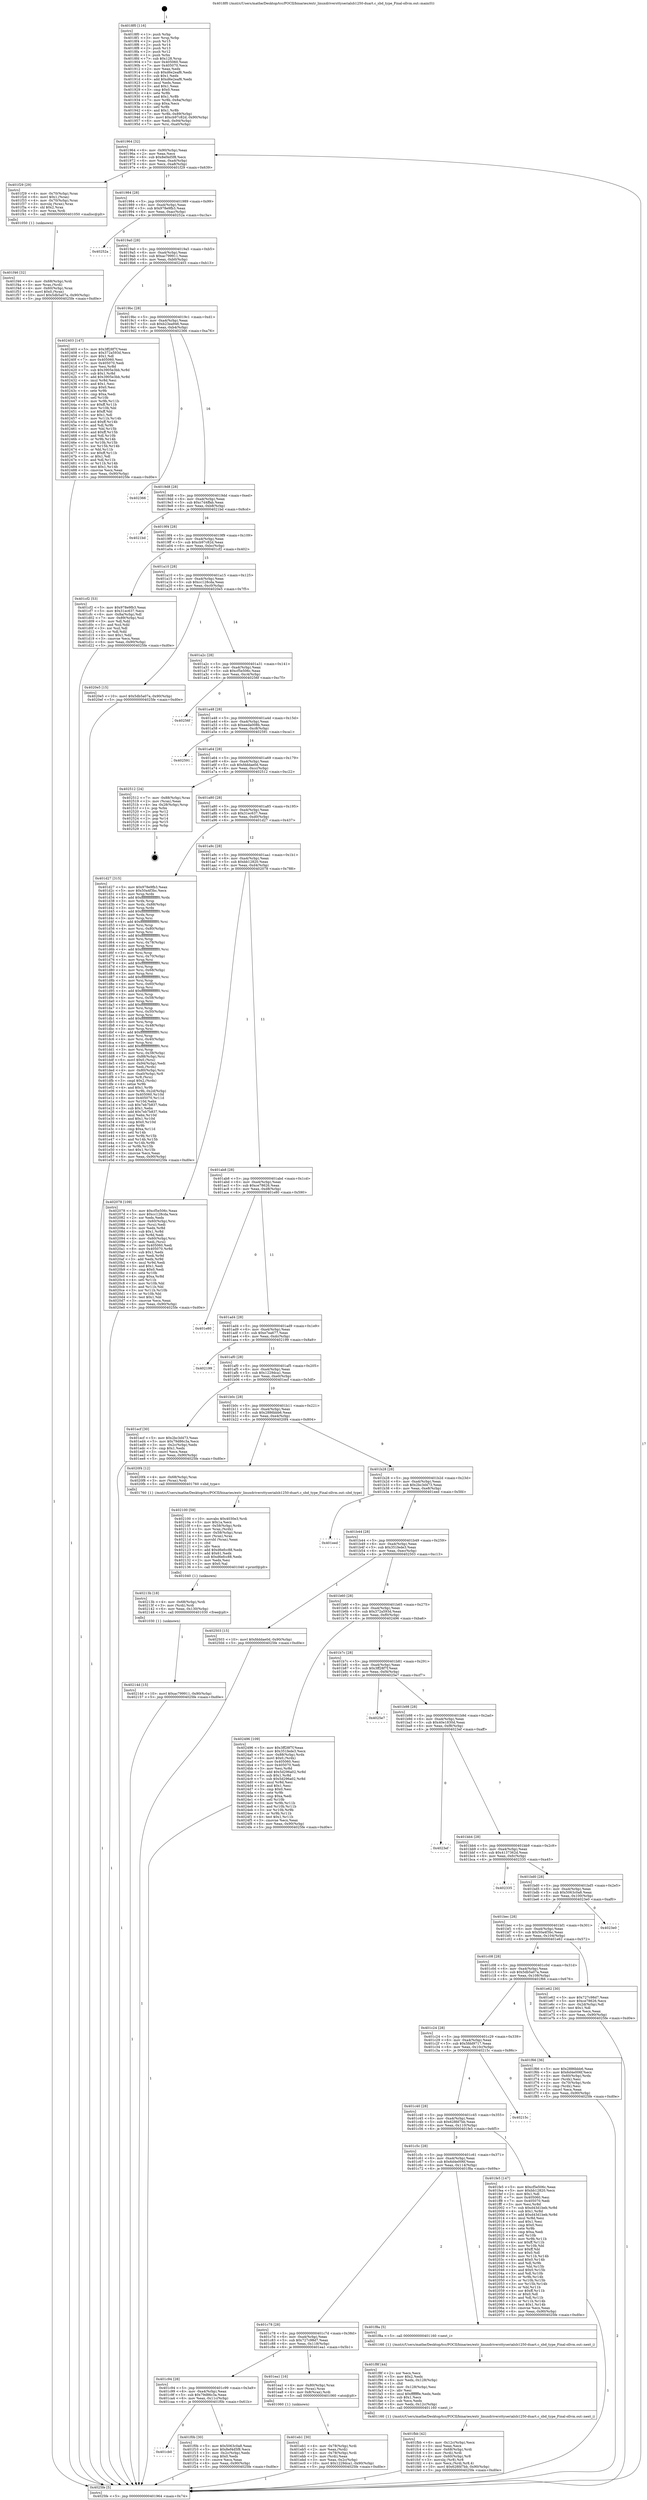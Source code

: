 digraph "0x4018f0" {
  label = "0x4018f0 (/mnt/c/Users/mathe/Desktop/tcc/POCII/binaries/extr_linuxdriversttyserialsb1250-duart.c_sbd_type_Final-ollvm.out::main(0))"
  labelloc = "t"
  node[shape=record]

  Entry [label="",width=0.3,height=0.3,shape=circle,fillcolor=black,style=filled]
  "0x401964" [label="{
     0x401964 [32]\l
     | [instrs]\l
     &nbsp;&nbsp;0x401964 \<+6\>: mov -0x90(%rbp),%eax\l
     &nbsp;&nbsp;0x40196a \<+2\>: mov %eax,%ecx\l
     &nbsp;&nbsp;0x40196c \<+6\>: sub $0x8ef4d5f8,%ecx\l
     &nbsp;&nbsp;0x401972 \<+6\>: mov %eax,-0xa4(%rbp)\l
     &nbsp;&nbsp;0x401978 \<+6\>: mov %ecx,-0xa8(%rbp)\l
     &nbsp;&nbsp;0x40197e \<+6\>: je 0000000000401f29 \<main+0x639\>\l
  }"]
  "0x401f29" [label="{
     0x401f29 [29]\l
     | [instrs]\l
     &nbsp;&nbsp;0x401f29 \<+4\>: mov -0x70(%rbp),%rax\l
     &nbsp;&nbsp;0x401f2d \<+6\>: movl $0x1,(%rax)\l
     &nbsp;&nbsp;0x401f33 \<+4\>: mov -0x70(%rbp),%rax\l
     &nbsp;&nbsp;0x401f37 \<+3\>: movslq (%rax),%rax\l
     &nbsp;&nbsp;0x401f3a \<+4\>: shl $0x2,%rax\l
     &nbsp;&nbsp;0x401f3e \<+3\>: mov %rax,%rdi\l
     &nbsp;&nbsp;0x401f41 \<+5\>: call 0000000000401050 \<malloc@plt\>\l
     | [calls]\l
     &nbsp;&nbsp;0x401050 \{1\} (unknown)\l
  }"]
  "0x401984" [label="{
     0x401984 [28]\l
     | [instrs]\l
     &nbsp;&nbsp;0x401984 \<+5\>: jmp 0000000000401989 \<main+0x99\>\l
     &nbsp;&nbsp;0x401989 \<+6\>: mov -0xa4(%rbp),%eax\l
     &nbsp;&nbsp;0x40198f \<+5\>: sub $0x978e9fb3,%eax\l
     &nbsp;&nbsp;0x401994 \<+6\>: mov %eax,-0xac(%rbp)\l
     &nbsp;&nbsp;0x40199a \<+6\>: je 000000000040252a \<main+0xc3a\>\l
  }"]
  Exit [label="",width=0.3,height=0.3,shape=circle,fillcolor=black,style=filled,peripheries=2]
  "0x40252a" [label="{
     0x40252a\l
  }", style=dashed]
  "0x4019a0" [label="{
     0x4019a0 [28]\l
     | [instrs]\l
     &nbsp;&nbsp;0x4019a0 \<+5\>: jmp 00000000004019a5 \<main+0xb5\>\l
     &nbsp;&nbsp;0x4019a5 \<+6\>: mov -0xa4(%rbp),%eax\l
     &nbsp;&nbsp;0x4019ab \<+5\>: sub $0xac799911,%eax\l
     &nbsp;&nbsp;0x4019b0 \<+6\>: mov %eax,-0xb0(%rbp)\l
     &nbsp;&nbsp;0x4019b6 \<+6\>: je 0000000000402403 \<main+0xb13\>\l
  }"]
  "0x40214d" [label="{
     0x40214d [15]\l
     | [instrs]\l
     &nbsp;&nbsp;0x40214d \<+10\>: movl $0xac799911,-0x90(%rbp)\l
     &nbsp;&nbsp;0x402157 \<+5\>: jmp 00000000004025fe \<main+0xd0e\>\l
  }"]
  "0x402403" [label="{
     0x402403 [147]\l
     | [instrs]\l
     &nbsp;&nbsp;0x402403 \<+5\>: mov $0x3ff28f7f,%eax\l
     &nbsp;&nbsp;0x402408 \<+5\>: mov $0x372a593d,%ecx\l
     &nbsp;&nbsp;0x40240d \<+2\>: mov $0x1,%dl\l
     &nbsp;&nbsp;0x40240f \<+7\>: mov 0x405060,%esi\l
     &nbsp;&nbsp;0x402416 \<+7\>: mov 0x405070,%edi\l
     &nbsp;&nbsp;0x40241d \<+3\>: mov %esi,%r8d\l
     &nbsp;&nbsp;0x402420 \<+7\>: sub $0x3905e3bb,%r8d\l
     &nbsp;&nbsp;0x402427 \<+4\>: sub $0x1,%r8d\l
     &nbsp;&nbsp;0x40242b \<+7\>: add $0x3905e3bb,%r8d\l
     &nbsp;&nbsp;0x402432 \<+4\>: imul %r8d,%esi\l
     &nbsp;&nbsp;0x402436 \<+3\>: and $0x1,%esi\l
     &nbsp;&nbsp;0x402439 \<+3\>: cmp $0x0,%esi\l
     &nbsp;&nbsp;0x40243c \<+4\>: sete %r9b\l
     &nbsp;&nbsp;0x402440 \<+3\>: cmp $0xa,%edi\l
     &nbsp;&nbsp;0x402443 \<+4\>: setl %r10b\l
     &nbsp;&nbsp;0x402447 \<+3\>: mov %r9b,%r11b\l
     &nbsp;&nbsp;0x40244a \<+4\>: xor $0xff,%r11b\l
     &nbsp;&nbsp;0x40244e \<+3\>: mov %r10b,%bl\l
     &nbsp;&nbsp;0x402451 \<+3\>: xor $0xff,%bl\l
     &nbsp;&nbsp;0x402454 \<+3\>: xor $0x1,%dl\l
     &nbsp;&nbsp;0x402457 \<+3\>: mov %r11b,%r14b\l
     &nbsp;&nbsp;0x40245a \<+4\>: and $0xff,%r14b\l
     &nbsp;&nbsp;0x40245e \<+3\>: and %dl,%r9b\l
     &nbsp;&nbsp;0x402461 \<+3\>: mov %bl,%r15b\l
     &nbsp;&nbsp;0x402464 \<+4\>: and $0xff,%r15b\l
     &nbsp;&nbsp;0x402468 \<+3\>: and %dl,%r10b\l
     &nbsp;&nbsp;0x40246b \<+3\>: or %r9b,%r14b\l
     &nbsp;&nbsp;0x40246e \<+3\>: or %r10b,%r15b\l
     &nbsp;&nbsp;0x402471 \<+3\>: xor %r15b,%r14b\l
     &nbsp;&nbsp;0x402474 \<+3\>: or %bl,%r11b\l
     &nbsp;&nbsp;0x402477 \<+4\>: xor $0xff,%r11b\l
     &nbsp;&nbsp;0x40247b \<+3\>: or $0x1,%dl\l
     &nbsp;&nbsp;0x40247e \<+3\>: and %dl,%r11b\l
     &nbsp;&nbsp;0x402481 \<+3\>: or %r11b,%r14b\l
     &nbsp;&nbsp;0x402484 \<+4\>: test $0x1,%r14b\l
     &nbsp;&nbsp;0x402488 \<+3\>: cmovne %ecx,%eax\l
     &nbsp;&nbsp;0x40248b \<+6\>: mov %eax,-0x90(%rbp)\l
     &nbsp;&nbsp;0x402491 \<+5\>: jmp 00000000004025fe \<main+0xd0e\>\l
  }"]
  "0x4019bc" [label="{
     0x4019bc [28]\l
     | [instrs]\l
     &nbsp;&nbsp;0x4019bc \<+5\>: jmp 00000000004019c1 \<main+0xd1\>\l
     &nbsp;&nbsp;0x4019c1 \<+6\>: mov -0xa4(%rbp),%eax\l
     &nbsp;&nbsp;0x4019c7 \<+5\>: sub $0xb23ea946,%eax\l
     &nbsp;&nbsp;0x4019cc \<+6\>: mov %eax,-0xb4(%rbp)\l
     &nbsp;&nbsp;0x4019d2 \<+6\>: je 0000000000402366 \<main+0xa76\>\l
  }"]
  "0x40213b" [label="{
     0x40213b [18]\l
     | [instrs]\l
     &nbsp;&nbsp;0x40213b \<+4\>: mov -0x68(%rbp),%rdi\l
     &nbsp;&nbsp;0x40213f \<+3\>: mov (%rdi),%rdi\l
     &nbsp;&nbsp;0x402142 \<+6\>: mov %eax,-0x130(%rbp)\l
     &nbsp;&nbsp;0x402148 \<+5\>: call 0000000000401030 \<free@plt\>\l
     | [calls]\l
     &nbsp;&nbsp;0x401030 \{1\} (unknown)\l
  }"]
  "0x402366" [label="{
     0x402366\l
  }", style=dashed]
  "0x4019d8" [label="{
     0x4019d8 [28]\l
     | [instrs]\l
     &nbsp;&nbsp;0x4019d8 \<+5\>: jmp 00000000004019dd \<main+0xed\>\l
     &nbsp;&nbsp;0x4019dd \<+6\>: mov -0xa4(%rbp),%eax\l
     &nbsp;&nbsp;0x4019e3 \<+5\>: sub $0xc7d4ffab,%eax\l
     &nbsp;&nbsp;0x4019e8 \<+6\>: mov %eax,-0xb8(%rbp)\l
     &nbsp;&nbsp;0x4019ee \<+6\>: je 00000000004021bd \<main+0x8cd\>\l
  }"]
  "0x402100" [label="{
     0x402100 [59]\l
     | [instrs]\l
     &nbsp;&nbsp;0x402100 \<+10\>: movabs $0x4030e3,%rdi\l
     &nbsp;&nbsp;0x40210a \<+5\>: mov $0x1a,%ecx\l
     &nbsp;&nbsp;0x40210f \<+4\>: mov -0x58(%rbp),%rdx\l
     &nbsp;&nbsp;0x402113 \<+3\>: mov %rax,(%rdx)\l
     &nbsp;&nbsp;0x402116 \<+4\>: mov -0x58(%rbp),%rax\l
     &nbsp;&nbsp;0x40211a \<+3\>: mov (%rax),%rax\l
     &nbsp;&nbsp;0x40211d \<+3\>: movsbl (%rax),%eax\l
     &nbsp;&nbsp;0x402120 \<+1\>: cltd\l
     &nbsp;&nbsp;0x402121 \<+2\>: idiv %ecx\l
     &nbsp;&nbsp;0x402123 \<+6\>: add $0xd6efcc88,%edx\l
     &nbsp;&nbsp;0x402129 \<+3\>: add $0x61,%edx\l
     &nbsp;&nbsp;0x40212c \<+6\>: sub $0xd6efcc88,%edx\l
     &nbsp;&nbsp;0x402132 \<+2\>: mov %edx,%esi\l
     &nbsp;&nbsp;0x402134 \<+2\>: mov $0x0,%al\l
     &nbsp;&nbsp;0x402136 \<+5\>: call 0000000000401040 \<printf@plt\>\l
     | [calls]\l
     &nbsp;&nbsp;0x401040 \{1\} (unknown)\l
  }"]
  "0x4021bd" [label="{
     0x4021bd\l
  }", style=dashed]
  "0x4019f4" [label="{
     0x4019f4 [28]\l
     | [instrs]\l
     &nbsp;&nbsp;0x4019f4 \<+5\>: jmp 00000000004019f9 \<main+0x109\>\l
     &nbsp;&nbsp;0x4019f9 \<+6\>: mov -0xa4(%rbp),%eax\l
     &nbsp;&nbsp;0x4019ff \<+5\>: sub $0xcb97c82d,%eax\l
     &nbsp;&nbsp;0x401a04 \<+6\>: mov %eax,-0xbc(%rbp)\l
     &nbsp;&nbsp;0x401a0a \<+6\>: je 0000000000401cf2 \<main+0x402\>\l
  }"]
  "0x401fbb" [label="{
     0x401fbb [42]\l
     | [instrs]\l
     &nbsp;&nbsp;0x401fbb \<+6\>: mov -0x12c(%rbp),%ecx\l
     &nbsp;&nbsp;0x401fc1 \<+3\>: imul %eax,%ecx\l
     &nbsp;&nbsp;0x401fc4 \<+4\>: mov -0x68(%rbp),%rdi\l
     &nbsp;&nbsp;0x401fc8 \<+3\>: mov (%rdi),%rdi\l
     &nbsp;&nbsp;0x401fcb \<+4\>: mov -0x60(%rbp),%r8\l
     &nbsp;&nbsp;0x401fcf \<+3\>: movslq (%r8),%r8\l
     &nbsp;&nbsp;0x401fd2 \<+4\>: mov %ecx,(%rdi,%r8,4)\l
     &nbsp;&nbsp;0x401fd6 \<+10\>: movl $0x628fd7bb,-0x90(%rbp)\l
     &nbsp;&nbsp;0x401fe0 \<+5\>: jmp 00000000004025fe \<main+0xd0e\>\l
  }"]
  "0x401cf2" [label="{
     0x401cf2 [53]\l
     | [instrs]\l
     &nbsp;&nbsp;0x401cf2 \<+5\>: mov $0x978e9fb3,%eax\l
     &nbsp;&nbsp;0x401cf7 \<+5\>: mov $0x31ec637,%ecx\l
     &nbsp;&nbsp;0x401cfc \<+6\>: mov -0x8a(%rbp),%dl\l
     &nbsp;&nbsp;0x401d02 \<+7\>: mov -0x89(%rbp),%sil\l
     &nbsp;&nbsp;0x401d09 \<+3\>: mov %dl,%dil\l
     &nbsp;&nbsp;0x401d0c \<+3\>: and %sil,%dil\l
     &nbsp;&nbsp;0x401d0f \<+3\>: xor %sil,%dl\l
     &nbsp;&nbsp;0x401d12 \<+3\>: or %dl,%dil\l
     &nbsp;&nbsp;0x401d15 \<+4\>: test $0x1,%dil\l
     &nbsp;&nbsp;0x401d19 \<+3\>: cmovne %ecx,%eax\l
     &nbsp;&nbsp;0x401d1c \<+6\>: mov %eax,-0x90(%rbp)\l
     &nbsp;&nbsp;0x401d22 \<+5\>: jmp 00000000004025fe \<main+0xd0e\>\l
  }"]
  "0x401a10" [label="{
     0x401a10 [28]\l
     | [instrs]\l
     &nbsp;&nbsp;0x401a10 \<+5\>: jmp 0000000000401a15 \<main+0x125\>\l
     &nbsp;&nbsp;0x401a15 \<+6\>: mov -0xa4(%rbp),%eax\l
     &nbsp;&nbsp;0x401a1b \<+5\>: sub $0xcc128cda,%eax\l
     &nbsp;&nbsp;0x401a20 \<+6\>: mov %eax,-0xc0(%rbp)\l
     &nbsp;&nbsp;0x401a26 \<+6\>: je 00000000004020e5 \<main+0x7f5\>\l
  }"]
  "0x4025fe" [label="{
     0x4025fe [5]\l
     | [instrs]\l
     &nbsp;&nbsp;0x4025fe \<+5\>: jmp 0000000000401964 \<main+0x74\>\l
  }"]
  "0x4018f0" [label="{
     0x4018f0 [116]\l
     | [instrs]\l
     &nbsp;&nbsp;0x4018f0 \<+1\>: push %rbp\l
     &nbsp;&nbsp;0x4018f1 \<+3\>: mov %rsp,%rbp\l
     &nbsp;&nbsp;0x4018f4 \<+2\>: push %r15\l
     &nbsp;&nbsp;0x4018f6 \<+2\>: push %r14\l
     &nbsp;&nbsp;0x4018f8 \<+2\>: push %r13\l
     &nbsp;&nbsp;0x4018fa \<+2\>: push %r12\l
     &nbsp;&nbsp;0x4018fc \<+1\>: push %rbx\l
     &nbsp;&nbsp;0x4018fd \<+7\>: sub $0x128,%rsp\l
     &nbsp;&nbsp;0x401904 \<+7\>: mov 0x405060,%eax\l
     &nbsp;&nbsp;0x40190b \<+7\>: mov 0x405070,%ecx\l
     &nbsp;&nbsp;0x401912 \<+2\>: mov %eax,%edx\l
     &nbsp;&nbsp;0x401914 \<+6\>: sub $0xd6e2eaf6,%edx\l
     &nbsp;&nbsp;0x40191a \<+3\>: sub $0x1,%edx\l
     &nbsp;&nbsp;0x40191d \<+6\>: add $0xd6e2eaf6,%edx\l
     &nbsp;&nbsp;0x401923 \<+3\>: imul %edx,%eax\l
     &nbsp;&nbsp;0x401926 \<+3\>: and $0x1,%eax\l
     &nbsp;&nbsp;0x401929 \<+3\>: cmp $0x0,%eax\l
     &nbsp;&nbsp;0x40192c \<+4\>: sete %r8b\l
     &nbsp;&nbsp;0x401930 \<+4\>: and $0x1,%r8b\l
     &nbsp;&nbsp;0x401934 \<+7\>: mov %r8b,-0x8a(%rbp)\l
     &nbsp;&nbsp;0x40193b \<+3\>: cmp $0xa,%ecx\l
     &nbsp;&nbsp;0x40193e \<+4\>: setl %r8b\l
     &nbsp;&nbsp;0x401942 \<+4\>: and $0x1,%r8b\l
     &nbsp;&nbsp;0x401946 \<+7\>: mov %r8b,-0x89(%rbp)\l
     &nbsp;&nbsp;0x40194d \<+10\>: movl $0xcb97c82d,-0x90(%rbp)\l
     &nbsp;&nbsp;0x401957 \<+6\>: mov %edi,-0x94(%rbp)\l
     &nbsp;&nbsp;0x40195d \<+7\>: mov %rsi,-0xa0(%rbp)\l
  }"]
  "0x401f8f" [label="{
     0x401f8f [44]\l
     | [instrs]\l
     &nbsp;&nbsp;0x401f8f \<+2\>: xor %ecx,%ecx\l
     &nbsp;&nbsp;0x401f91 \<+5\>: mov $0x2,%edx\l
     &nbsp;&nbsp;0x401f96 \<+6\>: mov %edx,-0x128(%rbp)\l
     &nbsp;&nbsp;0x401f9c \<+1\>: cltd\l
     &nbsp;&nbsp;0x401f9d \<+6\>: mov -0x128(%rbp),%esi\l
     &nbsp;&nbsp;0x401fa3 \<+2\>: idiv %esi\l
     &nbsp;&nbsp;0x401fa5 \<+6\>: imul $0xfffffffe,%edx,%edx\l
     &nbsp;&nbsp;0x401fab \<+3\>: sub $0x1,%ecx\l
     &nbsp;&nbsp;0x401fae \<+2\>: sub %ecx,%edx\l
     &nbsp;&nbsp;0x401fb0 \<+6\>: mov %edx,-0x12c(%rbp)\l
     &nbsp;&nbsp;0x401fb6 \<+5\>: call 0000000000401160 \<next_i\>\l
     | [calls]\l
     &nbsp;&nbsp;0x401160 \{1\} (/mnt/c/Users/mathe/Desktop/tcc/POCII/binaries/extr_linuxdriversttyserialsb1250-duart.c_sbd_type_Final-ollvm.out::next_i)\l
  }"]
  "0x4020e5" [label="{
     0x4020e5 [15]\l
     | [instrs]\l
     &nbsp;&nbsp;0x4020e5 \<+10\>: movl $0x5db5a07a,-0x90(%rbp)\l
     &nbsp;&nbsp;0x4020ef \<+5\>: jmp 00000000004025fe \<main+0xd0e\>\l
  }"]
  "0x401a2c" [label="{
     0x401a2c [28]\l
     | [instrs]\l
     &nbsp;&nbsp;0x401a2c \<+5\>: jmp 0000000000401a31 \<main+0x141\>\l
     &nbsp;&nbsp;0x401a31 \<+6\>: mov -0xa4(%rbp),%eax\l
     &nbsp;&nbsp;0x401a37 \<+5\>: sub $0xcf5e506c,%eax\l
     &nbsp;&nbsp;0x401a3c \<+6\>: mov %eax,-0xc4(%rbp)\l
     &nbsp;&nbsp;0x401a42 \<+6\>: je 000000000040256f \<main+0xc7f\>\l
  }"]
  "0x401f46" [label="{
     0x401f46 [32]\l
     | [instrs]\l
     &nbsp;&nbsp;0x401f46 \<+4\>: mov -0x68(%rbp),%rdi\l
     &nbsp;&nbsp;0x401f4a \<+3\>: mov %rax,(%rdi)\l
     &nbsp;&nbsp;0x401f4d \<+4\>: mov -0x60(%rbp),%rax\l
     &nbsp;&nbsp;0x401f51 \<+6\>: movl $0x0,(%rax)\l
     &nbsp;&nbsp;0x401f57 \<+10\>: movl $0x5db5a07a,-0x90(%rbp)\l
     &nbsp;&nbsp;0x401f61 \<+5\>: jmp 00000000004025fe \<main+0xd0e\>\l
  }"]
  "0x40256f" [label="{
     0x40256f\l
  }", style=dashed]
  "0x401a48" [label="{
     0x401a48 [28]\l
     | [instrs]\l
     &nbsp;&nbsp;0x401a48 \<+5\>: jmp 0000000000401a4d \<main+0x15d\>\l
     &nbsp;&nbsp;0x401a4d \<+6\>: mov -0xa4(%rbp),%eax\l
     &nbsp;&nbsp;0x401a53 \<+5\>: sub $0xeeda008b,%eax\l
     &nbsp;&nbsp;0x401a58 \<+6\>: mov %eax,-0xc8(%rbp)\l
     &nbsp;&nbsp;0x401a5e \<+6\>: je 0000000000402591 \<main+0xca1\>\l
  }"]
  "0x401cb0" [label="{
     0x401cb0\l
  }", style=dashed]
  "0x402591" [label="{
     0x402591\l
  }", style=dashed]
  "0x401a64" [label="{
     0x401a64 [28]\l
     | [instrs]\l
     &nbsp;&nbsp;0x401a64 \<+5\>: jmp 0000000000401a69 \<main+0x179\>\l
     &nbsp;&nbsp;0x401a69 \<+6\>: mov -0xa4(%rbp),%eax\l
     &nbsp;&nbsp;0x401a6f \<+5\>: sub $0xfdddae0d,%eax\l
     &nbsp;&nbsp;0x401a74 \<+6\>: mov %eax,-0xcc(%rbp)\l
     &nbsp;&nbsp;0x401a7a \<+6\>: je 0000000000402512 \<main+0xc22\>\l
  }"]
  "0x401f0b" [label="{
     0x401f0b [30]\l
     | [instrs]\l
     &nbsp;&nbsp;0x401f0b \<+5\>: mov $0x5063c0a8,%eax\l
     &nbsp;&nbsp;0x401f10 \<+5\>: mov $0x8ef4d5f8,%ecx\l
     &nbsp;&nbsp;0x401f15 \<+3\>: mov -0x2c(%rbp),%edx\l
     &nbsp;&nbsp;0x401f18 \<+3\>: cmp $0x0,%edx\l
     &nbsp;&nbsp;0x401f1b \<+3\>: cmove %ecx,%eax\l
     &nbsp;&nbsp;0x401f1e \<+6\>: mov %eax,-0x90(%rbp)\l
     &nbsp;&nbsp;0x401f24 \<+5\>: jmp 00000000004025fe \<main+0xd0e\>\l
  }"]
  "0x402512" [label="{
     0x402512 [24]\l
     | [instrs]\l
     &nbsp;&nbsp;0x402512 \<+7\>: mov -0x88(%rbp),%rax\l
     &nbsp;&nbsp;0x402519 \<+2\>: mov (%rax),%eax\l
     &nbsp;&nbsp;0x40251b \<+4\>: lea -0x28(%rbp),%rsp\l
     &nbsp;&nbsp;0x40251f \<+1\>: pop %rbx\l
     &nbsp;&nbsp;0x402520 \<+2\>: pop %r12\l
     &nbsp;&nbsp;0x402522 \<+2\>: pop %r13\l
     &nbsp;&nbsp;0x402524 \<+2\>: pop %r14\l
     &nbsp;&nbsp;0x402526 \<+2\>: pop %r15\l
     &nbsp;&nbsp;0x402528 \<+1\>: pop %rbp\l
     &nbsp;&nbsp;0x402529 \<+1\>: ret\l
  }"]
  "0x401a80" [label="{
     0x401a80 [28]\l
     | [instrs]\l
     &nbsp;&nbsp;0x401a80 \<+5\>: jmp 0000000000401a85 \<main+0x195\>\l
     &nbsp;&nbsp;0x401a85 \<+6\>: mov -0xa4(%rbp),%eax\l
     &nbsp;&nbsp;0x401a8b \<+5\>: sub $0x31ec637,%eax\l
     &nbsp;&nbsp;0x401a90 \<+6\>: mov %eax,-0xd0(%rbp)\l
     &nbsp;&nbsp;0x401a96 \<+6\>: je 0000000000401d27 \<main+0x437\>\l
  }"]
  "0x401eb1" [label="{
     0x401eb1 [30]\l
     | [instrs]\l
     &nbsp;&nbsp;0x401eb1 \<+4\>: mov -0x78(%rbp),%rdi\l
     &nbsp;&nbsp;0x401eb5 \<+2\>: mov %eax,(%rdi)\l
     &nbsp;&nbsp;0x401eb7 \<+4\>: mov -0x78(%rbp),%rdi\l
     &nbsp;&nbsp;0x401ebb \<+2\>: mov (%rdi),%eax\l
     &nbsp;&nbsp;0x401ebd \<+3\>: mov %eax,-0x2c(%rbp)\l
     &nbsp;&nbsp;0x401ec0 \<+10\>: movl $0x1229dca1,-0x90(%rbp)\l
     &nbsp;&nbsp;0x401eca \<+5\>: jmp 00000000004025fe \<main+0xd0e\>\l
  }"]
  "0x401d27" [label="{
     0x401d27 [315]\l
     | [instrs]\l
     &nbsp;&nbsp;0x401d27 \<+5\>: mov $0x978e9fb3,%eax\l
     &nbsp;&nbsp;0x401d2c \<+5\>: mov $0x50a4f3bc,%ecx\l
     &nbsp;&nbsp;0x401d31 \<+3\>: mov %rsp,%rdx\l
     &nbsp;&nbsp;0x401d34 \<+4\>: add $0xfffffffffffffff0,%rdx\l
     &nbsp;&nbsp;0x401d38 \<+3\>: mov %rdx,%rsp\l
     &nbsp;&nbsp;0x401d3b \<+7\>: mov %rdx,-0x88(%rbp)\l
     &nbsp;&nbsp;0x401d42 \<+3\>: mov %rsp,%rdx\l
     &nbsp;&nbsp;0x401d45 \<+4\>: add $0xfffffffffffffff0,%rdx\l
     &nbsp;&nbsp;0x401d49 \<+3\>: mov %rdx,%rsp\l
     &nbsp;&nbsp;0x401d4c \<+3\>: mov %rsp,%rsi\l
     &nbsp;&nbsp;0x401d4f \<+4\>: add $0xfffffffffffffff0,%rsi\l
     &nbsp;&nbsp;0x401d53 \<+3\>: mov %rsi,%rsp\l
     &nbsp;&nbsp;0x401d56 \<+4\>: mov %rsi,-0x80(%rbp)\l
     &nbsp;&nbsp;0x401d5a \<+3\>: mov %rsp,%rsi\l
     &nbsp;&nbsp;0x401d5d \<+4\>: add $0xfffffffffffffff0,%rsi\l
     &nbsp;&nbsp;0x401d61 \<+3\>: mov %rsi,%rsp\l
     &nbsp;&nbsp;0x401d64 \<+4\>: mov %rsi,-0x78(%rbp)\l
     &nbsp;&nbsp;0x401d68 \<+3\>: mov %rsp,%rsi\l
     &nbsp;&nbsp;0x401d6b \<+4\>: add $0xfffffffffffffff0,%rsi\l
     &nbsp;&nbsp;0x401d6f \<+3\>: mov %rsi,%rsp\l
     &nbsp;&nbsp;0x401d72 \<+4\>: mov %rsi,-0x70(%rbp)\l
     &nbsp;&nbsp;0x401d76 \<+3\>: mov %rsp,%rsi\l
     &nbsp;&nbsp;0x401d79 \<+4\>: add $0xfffffffffffffff0,%rsi\l
     &nbsp;&nbsp;0x401d7d \<+3\>: mov %rsi,%rsp\l
     &nbsp;&nbsp;0x401d80 \<+4\>: mov %rsi,-0x68(%rbp)\l
     &nbsp;&nbsp;0x401d84 \<+3\>: mov %rsp,%rsi\l
     &nbsp;&nbsp;0x401d87 \<+4\>: add $0xfffffffffffffff0,%rsi\l
     &nbsp;&nbsp;0x401d8b \<+3\>: mov %rsi,%rsp\l
     &nbsp;&nbsp;0x401d8e \<+4\>: mov %rsi,-0x60(%rbp)\l
     &nbsp;&nbsp;0x401d92 \<+3\>: mov %rsp,%rsi\l
     &nbsp;&nbsp;0x401d95 \<+4\>: add $0xfffffffffffffff0,%rsi\l
     &nbsp;&nbsp;0x401d99 \<+3\>: mov %rsi,%rsp\l
     &nbsp;&nbsp;0x401d9c \<+4\>: mov %rsi,-0x58(%rbp)\l
     &nbsp;&nbsp;0x401da0 \<+3\>: mov %rsp,%rsi\l
     &nbsp;&nbsp;0x401da3 \<+4\>: add $0xfffffffffffffff0,%rsi\l
     &nbsp;&nbsp;0x401da7 \<+3\>: mov %rsi,%rsp\l
     &nbsp;&nbsp;0x401daa \<+4\>: mov %rsi,-0x50(%rbp)\l
     &nbsp;&nbsp;0x401dae \<+3\>: mov %rsp,%rsi\l
     &nbsp;&nbsp;0x401db1 \<+4\>: add $0xfffffffffffffff0,%rsi\l
     &nbsp;&nbsp;0x401db5 \<+3\>: mov %rsi,%rsp\l
     &nbsp;&nbsp;0x401db8 \<+4\>: mov %rsi,-0x48(%rbp)\l
     &nbsp;&nbsp;0x401dbc \<+3\>: mov %rsp,%rsi\l
     &nbsp;&nbsp;0x401dbf \<+4\>: add $0xfffffffffffffff0,%rsi\l
     &nbsp;&nbsp;0x401dc3 \<+3\>: mov %rsi,%rsp\l
     &nbsp;&nbsp;0x401dc6 \<+4\>: mov %rsi,-0x40(%rbp)\l
     &nbsp;&nbsp;0x401dca \<+3\>: mov %rsp,%rsi\l
     &nbsp;&nbsp;0x401dcd \<+4\>: add $0xfffffffffffffff0,%rsi\l
     &nbsp;&nbsp;0x401dd1 \<+3\>: mov %rsi,%rsp\l
     &nbsp;&nbsp;0x401dd4 \<+4\>: mov %rsi,-0x38(%rbp)\l
     &nbsp;&nbsp;0x401dd8 \<+7\>: mov -0x88(%rbp),%rsi\l
     &nbsp;&nbsp;0x401ddf \<+6\>: movl $0x0,(%rsi)\l
     &nbsp;&nbsp;0x401de5 \<+6\>: mov -0x94(%rbp),%edi\l
     &nbsp;&nbsp;0x401deb \<+2\>: mov %edi,(%rdx)\l
     &nbsp;&nbsp;0x401ded \<+4\>: mov -0x80(%rbp),%rsi\l
     &nbsp;&nbsp;0x401df1 \<+7\>: mov -0xa0(%rbp),%r8\l
     &nbsp;&nbsp;0x401df8 \<+3\>: mov %r8,(%rsi)\l
     &nbsp;&nbsp;0x401dfb \<+3\>: cmpl $0x2,(%rdx)\l
     &nbsp;&nbsp;0x401dfe \<+4\>: setne %r9b\l
     &nbsp;&nbsp;0x401e02 \<+4\>: and $0x1,%r9b\l
     &nbsp;&nbsp;0x401e06 \<+4\>: mov %r9b,-0x2d(%rbp)\l
     &nbsp;&nbsp;0x401e0a \<+8\>: mov 0x405060,%r10d\l
     &nbsp;&nbsp;0x401e12 \<+8\>: mov 0x405070,%r11d\l
     &nbsp;&nbsp;0x401e1a \<+3\>: mov %r10d,%ebx\l
     &nbsp;&nbsp;0x401e1d \<+6\>: sub $0x7eb7b837,%ebx\l
     &nbsp;&nbsp;0x401e23 \<+3\>: sub $0x1,%ebx\l
     &nbsp;&nbsp;0x401e26 \<+6\>: add $0x7eb7b837,%ebx\l
     &nbsp;&nbsp;0x401e2c \<+4\>: imul %ebx,%r10d\l
     &nbsp;&nbsp;0x401e30 \<+4\>: and $0x1,%r10d\l
     &nbsp;&nbsp;0x401e34 \<+4\>: cmp $0x0,%r10d\l
     &nbsp;&nbsp;0x401e38 \<+4\>: sete %r9b\l
     &nbsp;&nbsp;0x401e3c \<+4\>: cmp $0xa,%r11d\l
     &nbsp;&nbsp;0x401e40 \<+4\>: setl %r14b\l
     &nbsp;&nbsp;0x401e44 \<+3\>: mov %r9b,%r15b\l
     &nbsp;&nbsp;0x401e47 \<+3\>: and %r14b,%r15b\l
     &nbsp;&nbsp;0x401e4a \<+3\>: xor %r14b,%r9b\l
     &nbsp;&nbsp;0x401e4d \<+3\>: or %r9b,%r15b\l
     &nbsp;&nbsp;0x401e50 \<+4\>: test $0x1,%r15b\l
     &nbsp;&nbsp;0x401e54 \<+3\>: cmovne %ecx,%eax\l
     &nbsp;&nbsp;0x401e57 \<+6\>: mov %eax,-0x90(%rbp)\l
     &nbsp;&nbsp;0x401e5d \<+5\>: jmp 00000000004025fe \<main+0xd0e\>\l
  }"]
  "0x401a9c" [label="{
     0x401a9c [28]\l
     | [instrs]\l
     &nbsp;&nbsp;0x401a9c \<+5\>: jmp 0000000000401aa1 \<main+0x1b1\>\l
     &nbsp;&nbsp;0x401aa1 \<+6\>: mov -0xa4(%rbp),%eax\l
     &nbsp;&nbsp;0x401aa7 \<+5\>: sub $0xbb12820,%eax\l
     &nbsp;&nbsp;0x401aac \<+6\>: mov %eax,-0xd4(%rbp)\l
     &nbsp;&nbsp;0x401ab2 \<+6\>: je 0000000000402078 \<main+0x788\>\l
  }"]
  "0x401c94" [label="{
     0x401c94 [28]\l
     | [instrs]\l
     &nbsp;&nbsp;0x401c94 \<+5\>: jmp 0000000000401c99 \<main+0x3a9\>\l
     &nbsp;&nbsp;0x401c99 \<+6\>: mov -0xa4(%rbp),%eax\l
     &nbsp;&nbsp;0x401c9f \<+5\>: sub $0x79d86c3a,%eax\l
     &nbsp;&nbsp;0x401ca4 \<+6\>: mov %eax,-0x11c(%rbp)\l
     &nbsp;&nbsp;0x401caa \<+6\>: je 0000000000401f0b \<main+0x61b\>\l
  }"]
  "0x401ea1" [label="{
     0x401ea1 [16]\l
     | [instrs]\l
     &nbsp;&nbsp;0x401ea1 \<+4\>: mov -0x80(%rbp),%rax\l
     &nbsp;&nbsp;0x401ea5 \<+3\>: mov (%rax),%rax\l
     &nbsp;&nbsp;0x401ea8 \<+4\>: mov 0x8(%rax),%rdi\l
     &nbsp;&nbsp;0x401eac \<+5\>: call 0000000000401060 \<atoi@plt\>\l
     | [calls]\l
     &nbsp;&nbsp;0x401060 \{1\} (unknown)\l
  }"]
  "0x402078" [label="{
     0x402078 [109]\l
     | [instrs]\l
     &nbsp;&nbsp;0x402078 \<+5\>: mov $0xcf5e506c,%eax\l
     &nbsp;&nbsp;0x40207d \<+5\>: mov $0xcc128cda,%ecx\l
     &nbsp;&nbsp;0x402082 \<+2\>: xor %edx,%edx\l
     &nbsp;&nbsp;0x402084 \<+4\>: mov -0x60(%rbp),%rsi\l
     &nbsp;&nbsp;0x402088 \<+2\>: mov (%rsi),%edi\l
     &nbsp;&nbsp;0x40208a \<+3\>: mov %edx,%r8d\l
     &nbsp;&nbsp;0x40208d \<+4\>: sub $0x1,%r8d\l
     &nbsp;&nbsp;0x402091 \<+3\>: sub %r8d,%edi\l
     &nbsp;&nbsp;0x402094 \<+4\>: mov -0x60(%rbp),%rsi\l
     &nbsp;&nbsp;0x402098 \<+2\>: mov %edi,(%rsi)\l
     &nbsp;&nbsp;0x40209a \<+7\>: mov 0x405060,%edi\l
     &nbsp;&nbsp;0x4020a1 \<+8\>: mov 0x405070,%r8d\l
     &nbsp;&nbsp;0x4020a9 \<+3\>: sub $0x1,%edx\l
     &nbsp;&nbsp;0x4020ac \<+3\>: mov %edi,%r9d\l
     &nbsp;&nbsp;0x4020af \<+3\>: add %edx,%r9d\l
     &nbsp;&nbsp;0x4020b2 \<+4\>: imul %r9d,%edi\l
     &nbsp;&nbsp;0x4020b6 \<+3\>: and $0x1,%edi\l
     &nbsp;&nbsp;0x4020b9 \<+3\>: cmp $0x0,%edi\l
     &nbsp;&nbsp;0x4020bc \<+4\>: sete %r10b\l
     &nbsp;&nbsp;0x4020c0 \<+4\>: cmp $0xa,%r8d\l
     &nbsp;&nbsp;0x4020c4 \<+4\>: setl %r11b\l
     &nbsp;&nbsp;0x4020c8 \<+3\>: mov %r10b,%bl\l
     &nbsp;&nbsp;0x4020cb \<+3\>: and %r11b,%bl\l
     &nbsp;&nbsp;0x4020ce \<+3\>: xor %r11b,%r10b\l
     &nbsp;&nbsp;0x4020d1 \<+3\>: or %r10b,%bl\l
     &nbsp;&nbsp;0x4020d4 \<+3\>: test $0x1,%bl\l
     &nbsp;&nbsp;0x4020d7 \<+3\>: cmovne %ecx,%eax\l
     &nbsp;&nbsp;0x4020da \<+6\>: mov %eax,-0x90(%rbp)\l
     &nbsp;&nbsp;0x4020e0 \<+5\>: jmp 00000000004025fe \<main+0xd0e\>\l
  }"]
  "0x401ab8" [label="{
     0x401ab8 [28]\l
     | [instrs]\l
     &nbsp;&nbsp;0x401ab8 \<+5\>: jmp 0000000000401abd \<main+0x1cd\>\l
     &nbsp;&nbsp;0x401abd \<+6\>: mov -0xa4(%rbp),%eax\l
     &nbsp;&nbsp;0x401ac3 \<+5\>: sub $0xce78626,%eax\l
     &nbsp;&nbsp;0x401ac8 \<+6\>: mov %eax,-0xd8(%rbp)\l
     &nbsp;&nbsp;0x401ace \<+6\>: je 0000000000401e80 \<main+0x590\>\l
  }"]
  "0x401c78" [label="{
     0x401c78 [28]\l
     | [instrs]\l
     &nbsp;&nbsp;0x401c78 \<+5\>: jmp 0000000000401c7d \<main+0x38d\>\l
     &nbsp;&nbsp;0x401c7d \<+6\>: mov -0xa4(%rbp),%eax\l
     &nbsp;&nbsp;0x401c83 \<+5\>: sub $0x727c98d7,%eax\l
     &nbsp;&nbsp;0x401c88 \<+6\>: mov %eax,-0x118(%rbp)\l
     &nbsp;&nbsp;0x401c8e \<+6\>: je 0000000000401ea1 \<main+0x5b1\>\l
  }"]
  "0x401e80" [label="{
     0x401e80\l
  }", style=dashed]
  "0x401ad4" [label="{
     0x401ad4 [28]\l
     | [instrs]\l
     &nbsp;&nbsp;0x401ad4 \<+5\>: jmp 0000000000401ad9 \<main+0x1e9\>\l
     &nbsp;&nbsp;0x401ad9 \<+6\>: mov -0xa4(%rbp),%eax\l
     &nbsp;&nbsp;0x401adf \<+5\>: sub $0xe7ea677,%eax\l
     &nbsp;&nbsp;0x401ae4 \<+6\>: mov %eax,-0xdc(%rbp)\l
     &nbsp;&nbsp;0x401aea \<+6\>: je 0000000000402199 \<main+0x8a9\>\l
  }"]
  "0x401f8a" [label="{
     0x401f8a [5]\l
     | [instrs]\l
     &nbsp;&nbsp;0x401f8a \<+5\>: call 0000000000401160 \<next_i\>\l
     | [calls]\l
     &nbsp;&nbsp;0x401160 \{1\} (/mnt/c/Users/mathe/Desktop/tcc/POCII/binaries/extr_linuxdriversttyserialsb1250-duart.c_sbd_type_Final-ollvm.out::next_i)\l
  }"]
  "0x402199" [label="{
     0x402199\l
  }", style=dashed]
  "0x401af0" [label="{
     0x401af0 [28]\l
     | [instrs]\l
     &nbsp;&nbsp;0x401af0 \<+5\>: jmp 0000000000401af5 \<main+0x205\>\l
     &nbsp;&nbsp;0x401af5 \<+6\>: mov -0xa4(%rbp),%eax\l
     &nbsp;&nbsp;0x401afb \<+5\>: sub $0x1229dca1,%eax\l
     &nbsp;&nbsp;0x401b00 \<+6\>: mov %eax,-0xe0(%rbp)\l
     &nbsp;&nbsp;0x401b06 \<+6\>: je 0000000000401ecf \<main+0x5df\>\l
  }"]
  "0x401c5c" [label="{
     0x401c5c [28]\l
     | [instrs]\l
     &nbsp;&nbsp;0x401c5c \<+5\>: jmp 0000000000401c61 \<main+0x371\>\l
     &nbsp;&nbsp;0x401c61 \<+6\>: mov -0xa4(%rbp),%eax\l
     &nbsp;&nbsp;0x401c67 \<+5\>: sub $0x6d4e006f,%eax\l
     &nbsp;&nbsp;0x401c6c \<+6\>: mov %eax,-0x114(%rbp)\l
     &nbsp;&nbsp;0x401c72 \<+6\>: je 0000000000401f8a \<main+0x69a\>\l
  }"]
  "0x401ecf" [label="{
     0x401ecf [30]\l
     | [instrs]\l
     &nbsp;&nbsp;0x401ecf \<+5\>: mov $0x2bc3d473,%eax\l
     &nbsp;&nbsp;0x401ed4 \<+5\>: mov $0x79d86c3a,%ecx\l
     &nbsp;&nbsp;0x401ed9 \<+3\>: mov -0x2c(%rbp),%edx\l
     &nbsp;&nbsp;0x401edc \<+3\>: cmp $0x1,%edx\l
     &nbsp;&nbsp;0x401edf \<+3\>: cmovl %ecx,%eax\l
     &nbsp;&nbsp;0x401ee2 \<+6\>: mov %eax,-0x90(%rbp)\l
     &nbsp;&nbsp;0x401ee8 \<+5\>: jmp 00000000004025fe \<main+0xd0e\>\l
  }"]
  "0x401b0c" [label="{
     0x401b0c [28]\l
     | [instrs]\l
     &nbsp;&nbsp;0x401b0c \<+5\>: jmp 0000000000401b11 \<main+0x221\>\l
     &nbsp;&nbsp;0x401b11 \<+6\>: mov -0xa4(%rbp),%eax\l
     &nbsp;&nbsp;0x401b17 \<+5\>: sub $0x2886bbb6,%eax\l
     &nbsp;&nbsp;0x401b1c \<+6\>: mov %eax,-0xe4(%rbp)\l
     &nbsp;&nbsp;0x401b22 \<+6\>: je 00000000004020f4 \<main+0x804\>\l
  }"]
  "0x401fe5" [label="{
     0x401fe5 [147]\l
     | [instrs]\l
     &nbsp;&nbsp;0x401fe5 \<+5\>: mov $0xcf5e506c,%eax\l
     &nbsp;&nbsp;0x401fea \<+5\>: mov $0xbb12820,%ecx\l
     &nbsp;&nbsp;0x401fef \<+2\>: mov $0x1,%dl\l
     &nbsp;&nbsp;0x401ff1 \<+7\>: mov 0x405060,%esi\l
     &nbsp;&nbsp;0x401ff8 \<+7\>: mov 0x405070,%edi\l
     &nbsp;&nbsp;0x401fff \<+3\>: mov %esi,%r8d\l
     &nbsp;&nbsp;0x402002 \<+7\>: sub $0xd43d1beb,%r8d\l
     &nbsp;&nbsp;0x402009 \<+4\>: sub $0x1,%r8d\l
     &nbsp;&nbsp;0x40200d \<+7\>: add $0xd43d1beb,%r8d\l
     &nbsp;&nbsp;0x402014 \<+4\>: imul %r8d,%esi\l
     &nbsp;&nbsp;0x402018 \<+3\>: and $0x1,%esi\l
     &nbsp;&nbsp;0x40201b \<+3\>: cmp $0x0,%esi\l
     &nbsp;&nbsp;0x40201e \<+4\>: sete %r9b\l
     &nbsp;&nbsp;0x402022 \<+3\>: cmp $0xa,%edi\l
     &nbsp;&nbsp;0x402025 \<+4\>: setl %r10b\l
     &nbsp;&nbsp;0x402029 \<+3\>: mov %r9b,%r11b\l
     &nbsp;&nbsp;0x40202c \<+4\>: xor $0xff,%r11b\l
     &nbsp;&nbsp;0x402030 \<+3\>: mov %r10b,%bl\l
     &nbsp;&nbsp;0x402033 \<+3\>: xor $0xff,%bl\l
     &nbsp;&nbsp;0x402036 \<+3\>: xor $0x0,%dl\l
     &nbsp;&nbsp;0x402039 \<+3\>: mov %r11b,%r14b\l
     &nbsp;&nbsp;0x40203c \<+4\>: and $0x0,%r14b\l
     &nbsp;&nbsp;0x402040 \<+3\>: and %dl,%r9b\l
     &nbsp;&nbsp;0x402043 \<+3\>: mov %bl,%r15b\l
     &nbsp;&nbsp;0x402046 \<+4\>: and $0x0,%r15b\l
     &nbsp;&nbsp;0x40204a \<+3\>: and %dl,%r10b\l
     &nbsp;&nbsp;0x40204d \<+3\>: or %r9b,%r14b\l
     &nbsp;&nbsp;0x402050 \<+3\>: or %r10b,%r15b\l
     &nbsp;&nbsp;0x402053 \<+3\>: xor %r15b,%r14b\l
     &nbsp;&nbsp;0x402056 \<+3\>: or %bl,%r11b\l
     &nbsp;&nbsp;0x402059 \<+4\>: xor $0xff,%r11b\l
     &nbsp;&nbsp;0x40205d \<+3\>: or $0x0,%dl\l
     &nbsp;&nbsp;0x402060 \<+3\>: and %dl,%r11b\l
     &nbsp;&nbsp;0x402063 \<+3\>: or %r11b,%r14b\l
     &nbsp;&nbsp;0x402066 \<+4\>: test $0x1,%r14b\l
     &nbsp;&nbsp;0x40206a \<+3\>: cmovne %ecx,%eax\l
     &nbsp;&nbsp;0x40206d \<+6\>: mov %eax,-0x90(%rbp)\l
     &nbsp;&nbsp;0x402073 \<+5\>: jmp 00000000004025fe \<main+0xd0e\>\l
  }"]
  "0x4020f4" [label="{
     0x4020f4 [12]\l
     | [instrs]\l
     &nbsp;&nbsp;0x4020f4 \<+4\>: mov -0x68(%rbp),%rax\l
     &nbsp;&nbsp;0x4020f8 \<+3\>: mov (%rax),%rdi\l
     &nbsp;&nbsp;0x4020fb \<+5\>: call 0000000000401760 \<sbd_type\>\l
     | [calls]\l
     &nbsp;&nbsp;0x401760 \{1\} (/mnt/c/Users/mathe/Desktop/tcc/POCII/binaries/extr_linuxdriversttyserialsb1250-duart.c_sbd_type_Final-ollvm.out::sbd_type)\l
  }"]
  "0x401b28" [label="{
     0x401b28 [28]\l
     | [instrs]\l
     &nbsp;&nbsp;0x401b28 \<+5\>: jmp 0000000000401b2d \<main+0x23d\>\l
     &nbsp;&nbsp;0x401b2d \<+6\>: mov -0xa4(%rbp),%eax\l
     &nbsp;&nbsp;0x401b33 \<+5\>: sub $0x2bc3d473,%eax\l
     &nbsp;&nbsp;0x401b38 \<+6\>: mov %eax,-0xe8(%rbp)\l
     &nbsp;&nbsp;0x401b3e \<+6\>: je 0000000000401eed \<main+0x5fd\>\l
  }"]
  "0x401c40" [label="{
     0x401c40 [28]\l
     | [instrs]\l
     &nbsp;&nbsp;0x401c40 \<+5\>: jmp 0000000000401c45 \<main+0x355\>\l
     &nbsp;&nbsp;0x401c45 \<+6\>: mov -0xa4(%rbp),%eax\l
     &nbsp;&nbsp;0x401c4b \<+5\>: sub $0x628fd7bb,%eax\l
     &nbsp;&nbsp;0x401c50 \<+6\>: mov %eax,-0x110(%rbp)\l
     &nbsp;&nbsp;0x401c56 \<+6\>: je 0000000000401fe5 \<main+0x6f5\>\l
  }"]
  "0x401eed" [label="{
     0x401eed\l
  }", style=dashed]
  "0x401b44" [label="{
     0x401b44 [28]\l
     | [instrs]\l
     &nbsp;&nbsp;0x401b44 \<+5\>: jmp 0000000000401b49 \<main+0x259\>\l
     &nbsp;&nbsp;0x401b49 \<+6\>: mov -0xa4(%rbp),%eax\l
     &nbsp;&nbsp;0x401b4f \<+5\>: sub $0x351fede3,%eax\l
     &nbsp;&nbsp;0x401b54 \<+6\>: mov %eax,-0xec(%rbp)\l
     &nbsp;&nbsp;0x401b5a \<+6\>: je 0000000000402503 \<main+0xc13\>\l
  }"]
  "0x40215c" [label="{
     0x40215c\l
  }", style=dashed]
  "0x402503" [label="{
     0x402503 [15]\l
     | [instrs]\l
     &nbsp;&nbsp;0x402503 \<+10\>: movl $0xfdddae0d,-0x90(%rbp)\l
     &nbsp;&nbsp;0x40250d \<+5\>: jmp 00000000004025fe \<main+0xd0e\>\l
  }"]
  "0x401b60" [label="{
     0x401b60 [28]\l
     | [instrs]\l
     &nbsp;&nbsp;0x401b60 \<+5\>: jmp 0000000000401b65 \<main+0x275\>\l
     &nbsp;&nbsp;0x401b65 \<+6\>: mov -0xa4(%rbp),%eax\l
     &nbsp;&nbsp;0x401b6b \<+5\>: sub $0x372a593d,%eax\l
     &nbsp;&nbsp;0x401b70 \<+6\>: mov %eax,-0xf0(%rbp)\l
     &nbsp;&nbsp;0x401b76 \<+6\>: je 0000000000402496 \<main+0xba6\>\l
  }"]
  "0x401c24" [label="{
     0x401c24 [28]\l
     | [instrs]\l
     &nbsp;&nbsp;0x401c24 \<+5\>: jmp 0000000000401c29 \<main+0x339\>\l
     &nbsp;&nbsp;0x401c29 \<+6\>: mov -0xa4(%rbp),%eax\l
     &nbsp;&nbsp;0x401c2f \<+5\>: sub $0x5fdd9717,%eax\l
     &nbsp;&nbsp;0x401c34 \<+6\>: mov %eax,-0x10c(%rbp)\l
     &nbsp;&nbsp;0x401c3a \<+6\>: je 000000000040215c \<main+0x86c\>\l
  }"]
  "0x402496" [label="{
     0x402496 [109]\l
     | [instrs]\l
     &nbsp;&nbsp;0x402496 \<+5\>: mov $0x3ff28f7f,%eax\l
     &nbsp;&nbsp;0x40249b \<+5\>: mov $0x351fede3,%ecx\l
     &nbsp;&nbsp;0x4024a0 \<+7\>: mov -0x88(%rbp),%rdx\l
     &nbsp;&nbsp;0x4024a7 \<+6\>: movl $0x0,(%rdx)\l
     &nbsp;&nbsp;0x4024ad \<+7\>: mov 0x405060,%esi\l
     &nbsp;&nbsp;0x4024b4 \<+7\>: mov 0x405070,%edi\l
     &nbsp;&nbsp;0x4024bb \<+3\>: mov %esi,%r8d\l
     &nbsp;&nbsp;0x4024be \<+7\>: add $0x5d296a02,%r8d\l
     &nbsp;&nbsp;0x4024c5 \<+4\>: sub $0x1,%r8d\l
     &nbsp;&nbsp;0x4024c9 \<+7\>: sub $0x5d296a02,%r8d\l
     &nbsp;&nbsp;0x4024d0 \<+4\>: imul %r8d,%esi\l
     &nbsp;&nbsp;0x4024d4 \<+3\>: and $0x1,%esi\l
     &nbsp;&nbsp;0x4024d7 \<+3\>: cmp $0x0,%esi\l
     &nbsp;&nbsp;0x4024da \<+4\>: sete %r9b\l
     &nbsp;&nbsp;0x4024de \<+3\>: cmp $0xa,%edi\l
     &nbsp;&nbsp;0x4024e1 \<+4\>: setl %r10b\l
     &nbsp;&nbsp;0x4024e5 \<+3\>: mov %r9b,%r11b\l
     &nbsp;&nbsp;0x4024e8 \<+3\>: and %r10b,%r11b\l
     &nbsp;&nbsp;0x4024eb \<+3\>: xor %r10b,%r9b\l
     &nbsp;&nbsp;0x4024ee \<+3\>: or %r9b,%r11b\l
     &nbsp;&nbsp;0x4024f1 \<+4\>: test $0x1,%r11b\l
     &nbsp;&nbsp;0x4024f5 \<+3\>: cmovne %ecx,%eax\l
     &nbsp;&nbsp;0x4024f8 \<+6\>: mov %eax,-0x90(%rbp)\l
     &nbsp;&nbsp;0x4024fe \<+5\>: jmp 00000000004025fe \<main+0xd0e\>\l
  }"]
  "0x401b7c" [label="{
     0x401b7c [28]\l
     | [instrs]\l
     &nbsp;&nbsp;0x401b7c \<+5\>: jmp 0000000000401b81 \<main+0x291\>\l
     &nbsp;&nbsp;0x401b81 \<+6\>: mov -0xa4(%rbp),%eax\l
     &nbsp;&nbsp;0x401b87 \<+5\>: sub $0x3ff28f7f,%eax\l
     &nbsp;&nbsp;0x401b8c \<+6\>: mov %eax,-0xf4(%rbp)\l
     &nbsp;&nbsp;0x401b92 \<+6\>: je 00000000004025e7 \<main+0xcf7\>\l
  }"]
  "0x401f66" [label="{
     0x401f66 [36]\l
     | [instrs]\l
     &nbsp;&nbsp;0x401f66 \<+5\>: mov $0x2886bbb6,%eax\l
     &nbsp;&nbsp;0x401f6b \<+5\>: mov $0x6d4e006f,%ecx\l
     &nbsp;&nbsp;0x401f70 \<+4\>: mov -0x60(%rbp),%rdx\l
     &nbsp;&nbsp;0x401f74 \<+2\>: mov (%rdx),%esi\l
     &nbsp;&nbsp;0x401f76 \<+4\>: mov -0x70(%rbp),%rdx\l
     &nbsp;&nbsp;0x401f7a \<+2\>: cmp (%rdx),%esi\l
     &nbsp;&nbsp;0x401f7c \<+3\>: cmovl %ecx,%eax\l
     &nbsp;&nbsp;0x401f7f \<+6\>: mov %eax,-0x90(%rbp)\l
     &nbsp;&nbsp;0x401f85 \<+5\>: jmp 00000000004025fe \<main+0xd0e\>\l
  }"]
  "0x4025e7" [label="{
     0x4025e7\l
  }", style=dashed]
  "0x401b98" [label="{
     0x401b98 [28]\l
     | [instrs]\l
     &nbsp;&nbsp;0x401b98 \<+5\>: jmp 0000000000401b9d \<main+0x2ad\>\l
     &nbsp;&nbsp;0x401b9d \<+6\>: mov -0xa4(%rbp),%eax\l
     &nbsp;&nbsp;0x401ba3 \<+5\>: sub $0x40e1830d,%eax\l
     &nbsp;&nbsp;0x401ba8 \<+6\>: mov %eax,-0xf8(%rbp)\l
     &nbsp;&nbsp;0x401bae \<+6\>: je 00000000004023ef \<main+0xaff\>\l
  }"]
  "0x401c08" [label="{
     0x401c08 [28]\l
     | [instrs]\l
     &nbsp;&nbsp;0x401c08 \<+5\>: jmp 0000000000401c0d \<main+0x31d\>\l
     &nbsp;&nbsp;0x401c0d \<+6\>: mov -0xa4(%rbp),%eax\l
     &nbsp;&nbsp;0x401c13 \<+5\>: sub $0x5db5a07a,%eax\l
     &nbsp;&nbsp;0x401c18 \<+6\>: mov %eax,-0x108(%rbp)\l
     &nbsp;&nbsp;0x401c1e \<+6\>: je 0000000000401f66 \<main+0x676\>\l
  }"]
  "0x4023ef" [label="{
     0x4023ef\l
  }", style=dashed]
  "0x401bb4" [label="{
     0x401bb4 [28]\l
     | [instrs]\l
     &nbsp;&nbsp;0x401bb4 \<+5\>: jmp 0000000000401bb9 \<main+0x2c9\>\l
     &nbsp;&nbsp;0x401bb9 \<+6\>: mov -0xa4(%rbp),%eax\l
     &nbsp;&nbsp;0x401bbf \<+5\>: sub $0x4137362d,%eax\l
     &nbsp;&nbsp;0x401bc4 \<+6\>: mov %eax,-0xfc(%rbp)\l
     &nbsp;&nbsp;0x401bca \<+6\>: je 0000000000402335 \<main+0xa45\>\l
  }"]
  "0x401e62" [label="{
     0x401e62 [30]\l
     | [instrs]\l
     &nbsp;&nbsp;0x401e62 \<+5\>: mov $0x727c98d7,%eax\l
     &nbsp;&nbsp;0x401e67 \<+5\>: mov $0xce78626,%ecx\l
     &nbsp;&nbsp;0x401e6c \<+3\>: mov -0x2d(%rbp),%dl\l
     &nbsp;&nbsp;0x401e6f \<+3\>: test $0x1,%dl\l
     &nbsp;&nbsp;0x401e72 \<+3\>: cmovne %ecx,%eax\l
     &nbsp;&nbsp;0x401e75 \<+6\>: mov %eax,-0x90(%rbp)\l
     &nbsp;&nbsp;0x401e7b \<+5\>: jmp 00000000004025fe \<main+0xd0e\>\l
  }"]
  "0x402335" [label="{
     0x402335\l
  }", style=dashed]
  "0x401bd0" [label="{
     0x401bd0 [28]\l
     | [instrs]\l
     &nbsp;&nbsp;0x401bd0 \<+5\>: jmp 0000000000401bd5 \<main+0x2e5\>\l
     &nbsp;&nbsp;0x401bd5 \<+6\>: mov -0xa4(%rbp),%eax\l
     &nbsp;&nbsp;0x401bdb \<+5\>: sub $0x5063c0a8,%eax\l
     &nbsp;&nbsp;0x401be0 \<+6\>: mov %eax,-0x100(%rbp)\l
     &nbsp;&nbsp;0x401be6 \<+6\>: je 00000000004023e0 \<main+0xaf0\>\l
  }"]
  "0x401bec" [label="{
     0x401bec [28]\l
     | [instrs]\l
     &nbsp;&nbsp;0x401bec \<+5\>: jmp 0000000000401bf1 \<main+0x301\>\l
     &nbsp;&nbsp;0x401bf1 \<+6\>: mov -0xa4(%rbp),%eax\l
     &nbsp;&nbsp;0x401bf7 \<+5\>: sub $0x50a4f3bc,%eax\l
     &nbsp;&nbsp;0x401bfc \<+6\>: mov %eax,-0x104(%rbp)\l
     &nbsp;&nbsp;0x401c02 \<+6\>: je 0000000000401e62 \<main+0x572\>\l
  }"]
  "0x4023e0" [label="{
     0x4023e0\l
  }", style=dashed]
  Entry -> "0x4018f0" [label=" 1"]
  "0x401964" -> "0x401f29" [label=" 1"]
  "0x401964" -> "0x401984" [label=" 17"]
  "0x402512" -> Exit [label=" 1"]
  "0x401984" -> "0x40252a" [label=" 0"]
  "0x401984" -> "0x4019a0" [label=" 17"]
  "0x402503" -> "0x4025fe" [label=" 1"]
  "0x4019a0" -> "0x402403" [label=" 1"]
  "0x4019a0" -> "0x4019bc" [label=" 16"]
  "0x402496" -> "0x4025fe" [label=" 1"]
  "0x4019bc" -> "0x402366" [label=" 0"]
  "0x4019bc" -> "0x4019d8" [label=" 16"]
  "0x402403" -> "0x4025fe" [label=" 1"]
  "0x4019d8" -> "0x4021bd" [label=" 0"]
  "0x4019d8" -> "0x4019f4" [label=" 16"]
  "0x40214d" -> "0x4025fe" [label=" 1"]
  "0x4019f4" -> "0x401cf2" [label=" 1"]
  "0x4019f4" -> "0x401a10" [label=" 15"]
  "0x401cf2" -> "0x4025fe" [label=" 1"]
  "0x4018f0" -> "0x401964" [label=" 1"]
  "0x4025fe" -> "0x401964" [label=" 17"]
  "0x40213b" -> "0x40214d" [label=" 1"]
  "0x401a10" -> "0x4020e5" [label=" 1"]
  "0x401a10" -> "0x401a2c" [label=" 14"]
  "0x402100" -> "0x40213b" [label=" 1"]
  "0x401a2c" -> "0x40256f" [label=" 0"]
  "0x401a2c" -> "0x401a48" [label=" 14"]
  "0x4020f4" -> "0x402100" [label=" 1"]
  "0x401a48" -> "0x402591" [label=" 0"]
  "0x401a48" -> "0x401a64" [label=" 14"]
  "0x4020e5" -> "0x4025fe" [label=" 1"]
  "0x401a64" -> "0x402512" [label=" 1"]
  "0x401a64" -> "0x401a80" [label=" 13"]
  "0x402078" -> "0x4025fe" [label=" 1"]
  "0x401a80" -> "0x401d27" [label=" 1"]
  "0x401a80" -> "0x401a9c" [label=" 12"]
  "0x401fbb" -> "0x4025fe" [label=" 1"]
  "0x401d27" -> "0x4025fe" [label=" 1"]
  "0x401f8f" -> "0x401fbb" [label=" 1"]
  "0x401a9c" -> "0x402078" [label=" 1"]
  "0x401a9c" -> "0x401ab8" [label=" 11"]
  "0x401f8a" -> "0x401f8f" [label=" 1"]
  "0x401ab8" -> "0x401e80" [label=" 0"]
  "0x401ab8" -> "0x401ad4" [label=" 11"]
  "0x401f46" -> "0x4025fe" [label=" 1"]
  "0x401ad4" -> "0x402199" [label=" 0"]
  "0x401ad4" -> "0x401af0" [label=" 11"]
  "0x401f29" -> "0x401f46" [label=" 1"]
  "0x401af0" -> "0x401ecf" [label=" 1"]
  "0x401af0" -> "0x401b0c" [label=" 10"]
  "0x401c94" -> "0x401cb0" [label=" 0"]
  "0x401b0c" -> "0x4020f4" [label=" 1"]
  "0x401b0c" -> "0x401b28" [label=" 9"]
  "0x401c94" -> "0x401f0b" [label=" 1"]
  "0x401b28" -> "0x401eed" [label=" 0"]
  "0x401b28" -> "0x401b44" [label=" 9"]
  "0x401ecf" -> "0x4025fe" [label=" 1"]
  "0x401b44" -> "0x402503" [label=" 1"]
  "0x401b44" -> "0x401b60" [label=" 8"]
  "0x401eb1" -> "0x4025fe" [label=" 1"]
  "0x401b60" -> "0x402496" [label=" 1"]
  "0x401b60" -> "0x401b7c" [label=" 7"]
  "0x401c78" -> "0x401c94" [label=" 1"]
  "0x401b7c" -> "0x4025e7" [label=" 0"]
  "0x401b7c" -> "0x401b98" [label=" 7"]
  "0x401c78" -> "0x401ea1" [label=" 1"]
  "0x401b98" -> "0x4023ef" [label=" 0"]
  "0x401b98" -> "0x401bb4" [label=" 7"]
  "0x401c5c" -> "0x401c78" [label=" 2"]
  "0x401bb4" -> "0x402335" [label=" 0"]
  "0x401bb4" -> "0x401bd0" [label=" 7"]
  "0x401c5c" -> "0x401f8a" [label=" 1"]
  "0x401bd0" -> "0x4023e0" [label=" 0"]
  "0x401bd0" -> "0x401bec" [label=" 7"]
  "0x401f0b" -> "0x4025fe" [label=" 1"]
  "0x401bec" -> "0x401e62" [label=" 1"]
  "0x401bec" -> "0x401c08" [label=" 6"]
  "0x401e62" -> "0x4025fe" [label=" 1"]
  "0x401f66" -> "0x4025fe" [label=" 2"]
  "0x401c08" -> "0x401f66" [label=" 2"]
  "0x401c08" -> "0x401c24" [label=" 4"]
  "0x401ea1" -> "0x401eb1" [label=" 1"]
  "0x401c24" -> "0x40215c" [label=" 0"]
  "0x401c24" -> "0x401c40" [label=" 4"]
  "0x401fe5" -> "0x4025fe" [label=" 1"]
  "0x401c40" -> "0x401fe5" [label=" 1"]
  "0x401c40" -> "0x401c5c" [label=" 3"]
}
